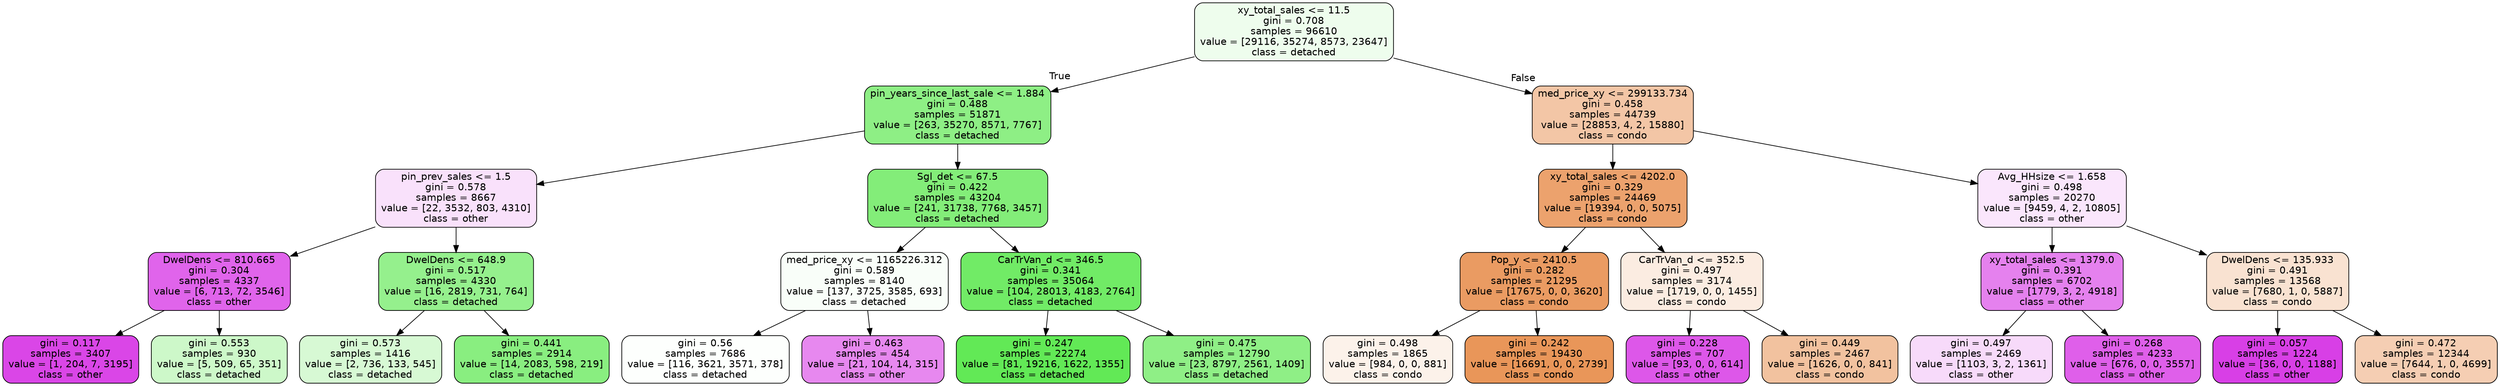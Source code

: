 digraph Tree {
node [shape=box, style="filled, rounded", color="black", fontname=helvetica] ;
edge [fontname=helvetica] ;
0 [label="xy_total_sales <= 11.5\ngini = 0.708\nsamples = 96610\nvalue = [29116, 35274, 8573, 23647]\nclass = detached", fillcolor="#eefded"] ;
1 [label="pin_years_since_last_sale <= 1.884\ngini = 0.488\nsamples = 51871\nvalue = [263, 35270, 8571, 7767]\nclass = detached", fillcolor="#8eef85"] ;
0 -> 1 [labeldistance=2.5, labelangle=45, headlabel="True"] ;
2 [label="pin_prev_sales <= 1.5\ngini = 0.578\nsamples = 8667\nvalue = [22, 3532, 803, 4310]\nclass = other", fillcolor="#f9e1fb"] ;
1 -> 2 ;
3 [label="DwelDens <= 810.665\ngini = 0.304\nsamples = 4337\nvalue = [6, 713, 72, 3546]\nclass = other", fillcolor="#e064eb"] ;
2 -> 3 ;
4 [label="gini = 0.117\nsamples = 3407\nvalue = [1, 204, 7, 3195]\nclass = other", fillcolor="#da46e7"] ;
3 -> 4 ;
5 [label="gini = 0.553\nsamples = 930\nvalue = [5, 509, 65, 351]\nclass = detached", fillcolor="#cdf8c9"] ;
3 -> 5 ;
6 [label="DwelDens <= 648.9\ngini = 0.517\nsamples = 4330\nvalue = [16, 2819, 731, 764]\nclass = detached", fillcolor="#95f08d"] ;
2 -> 6 ;
7 [label="gini = 0.573\nsamples = 1416\nvalue = [2, 736, 133, 545]\nclass = detached", fillcolor="#d7f9d4"] ;
6 -> 7 ;
8 [label="gini = 0.441\nsamples = 2914\nvalue = [14, 2083, 598, 219]\nclass = detached", fillcolor="#89ee80"] ;
6 -> 8 ;
9 [label="Sgl_det <= 67.5\ngini = 0.422\nsamples = 43204\nvalue = [241, 31738, 7768, 3457]\nclass = detached", fillcolor="#83ed79"] ;
1 -> 9 ;
10 [label="med_price_xy <= 1165226.312\ngini = 0.589\nsamples = 8140\nvalue = [137, 3725, 3585, 693]\nclass = detached", fillcolor="#f9fef9"] ;
9 -> 10 ;
11 [label="gini = 0.56\nsamples = 7686\nvalue = [116, 3621, 3571, 378]\nclass = detached", fillcolor="#fdfffd"] ;
10 -> 11 ;
12 [label="gini = 0.463\nsamples = 454\nvalue = [21, 104, 14, 315]\nclass = other", fillcolor="#e788ef"] ;
10 -> 12 ;
13 [label="CarTrVan_d <= 346.5\ngini = 0.341\nsamples = 35064\nvalue = [104, 28013, 4183, 2764]\nclass = detached", fillcolor="#71eb66"] ;
9 -> 13 ;
14 [label="gini = 0.247\nsamples = 22274\nvalue = [81, 19216, 1622, 1355]\nclass = detached", fillcolor="#62e956"] ;
13 -> 14 ;
15 [label="gini = 0.475\nsamples = 12790\nvalue = [23, 8797, 2561, 1409]\nclass = detached", fillcolor="#8fef86"] ;
13 -> 15 ;
16 [label="med_price_xy <= 299133.734\ngini = 0.458\nsamples = 44739\nvalue = [28853, 4, 2, 15880]\nclass = condo", fillcolor="#f3c6a6"] ;
0 -> 16 [labeldistance=2.5, labelangle=-45, headlabel="False"] ;
17 [label="xy_total_sales <= 4202.0\ngini = 0.329\nsamples = 24469\nvalue = [19394, 0, 0, 5075]\nclass = condo", fillcolor="#eca26d"] ;
16 -> 17 ;
18 [label="Pop_y <= 2410.5\ngini = 0.282\nsamples = 21295\nvalue = [17675, 0, 0, 3620]\nclass = condo", fillcolor="#ea9b62"] ;
17 -> 18 ;
19 [label="gini = 0.498\nsamples = 1865\nvalue = [984, 0, 0, 881]\nclass = condo", fillcolor="#fcf2ea"] ;
18 -> 19 ;
20 [label="gini = 0.242\nsamples = 19430\nvalue = [16691, 0, 0, 2739]\nclass = condo", fillcolor="#e99659"] ;
18 -> 20 ;
21 [label="CarTrVan_d <= 352.5\ngini = 0.497\nsamples = 3174\nvalue = [1719, 0, 0, 1455]\nclass = condo", fillcolor="#fbece1"] ;
17 -> 21 ;
22 [label="gini = 0.228\nsamples = 707\nvalue = [93, 0, 0, 614]\nclass = other", fillcolor="#dd57e9"] ;
21 -> 22 ;
23 [label="gini = 0.449\nsamples = 2467\nvalue = [1626, 0, 0, 841]\nclass = condo", fillcolor="#f2c29f"] ;
21 -> 23 ;
24 [label="Avg_HHsize <= 1.658\ngini = 0.498\nsamples = 20270\nvalue = [9459, 4, 2, 10805]\nclass = other", fillcolor="#fae6fc"] ;
16 -> 24 ;
25 [label="xy_total_sales <= 1379.0\ngini = 0.391\nsamples = 6702\nvalue = [1779, 3, 2, 4918]\nclass = other", fillcolor="#e581ee"] ;
24 -> 25 ;
26 [label="gini = 0.497\nsamples = 2469\nvalue = [1103, 3, 2, 1361]\nclass = other", fillcolor="#f7dafa"] ;
25 -> 26 ;
27 [label="gini = 0.268\nsamples = 4233\nvalue = [676, 0, 0, 3557]\nclass = other", fillcolor="#df5fea"] ;
25 -> 27 ;
28 [label="DwelDens <= 135.933\ngini = 0.491\nsamples = 13568\nvalue = [7680, 1, 0, 5887]\nclass = condo", fillcolor="#f9e2d1"] ;
24 -> 28 ;
29 [label="gini = 0.057\nsamples = 1224\nvalue = [36, 0, 0, 1188]\nclass = other", fillcolor="#d83fe6"] ;
28 -> 29 ;
30 [label="gini = 0.472\nsamples = 12344\nvalue = [7644, 1, 0, 4699]\nclass = condo", fillcolor="#f5ceb3"] ;
28 -> 30 ;
}